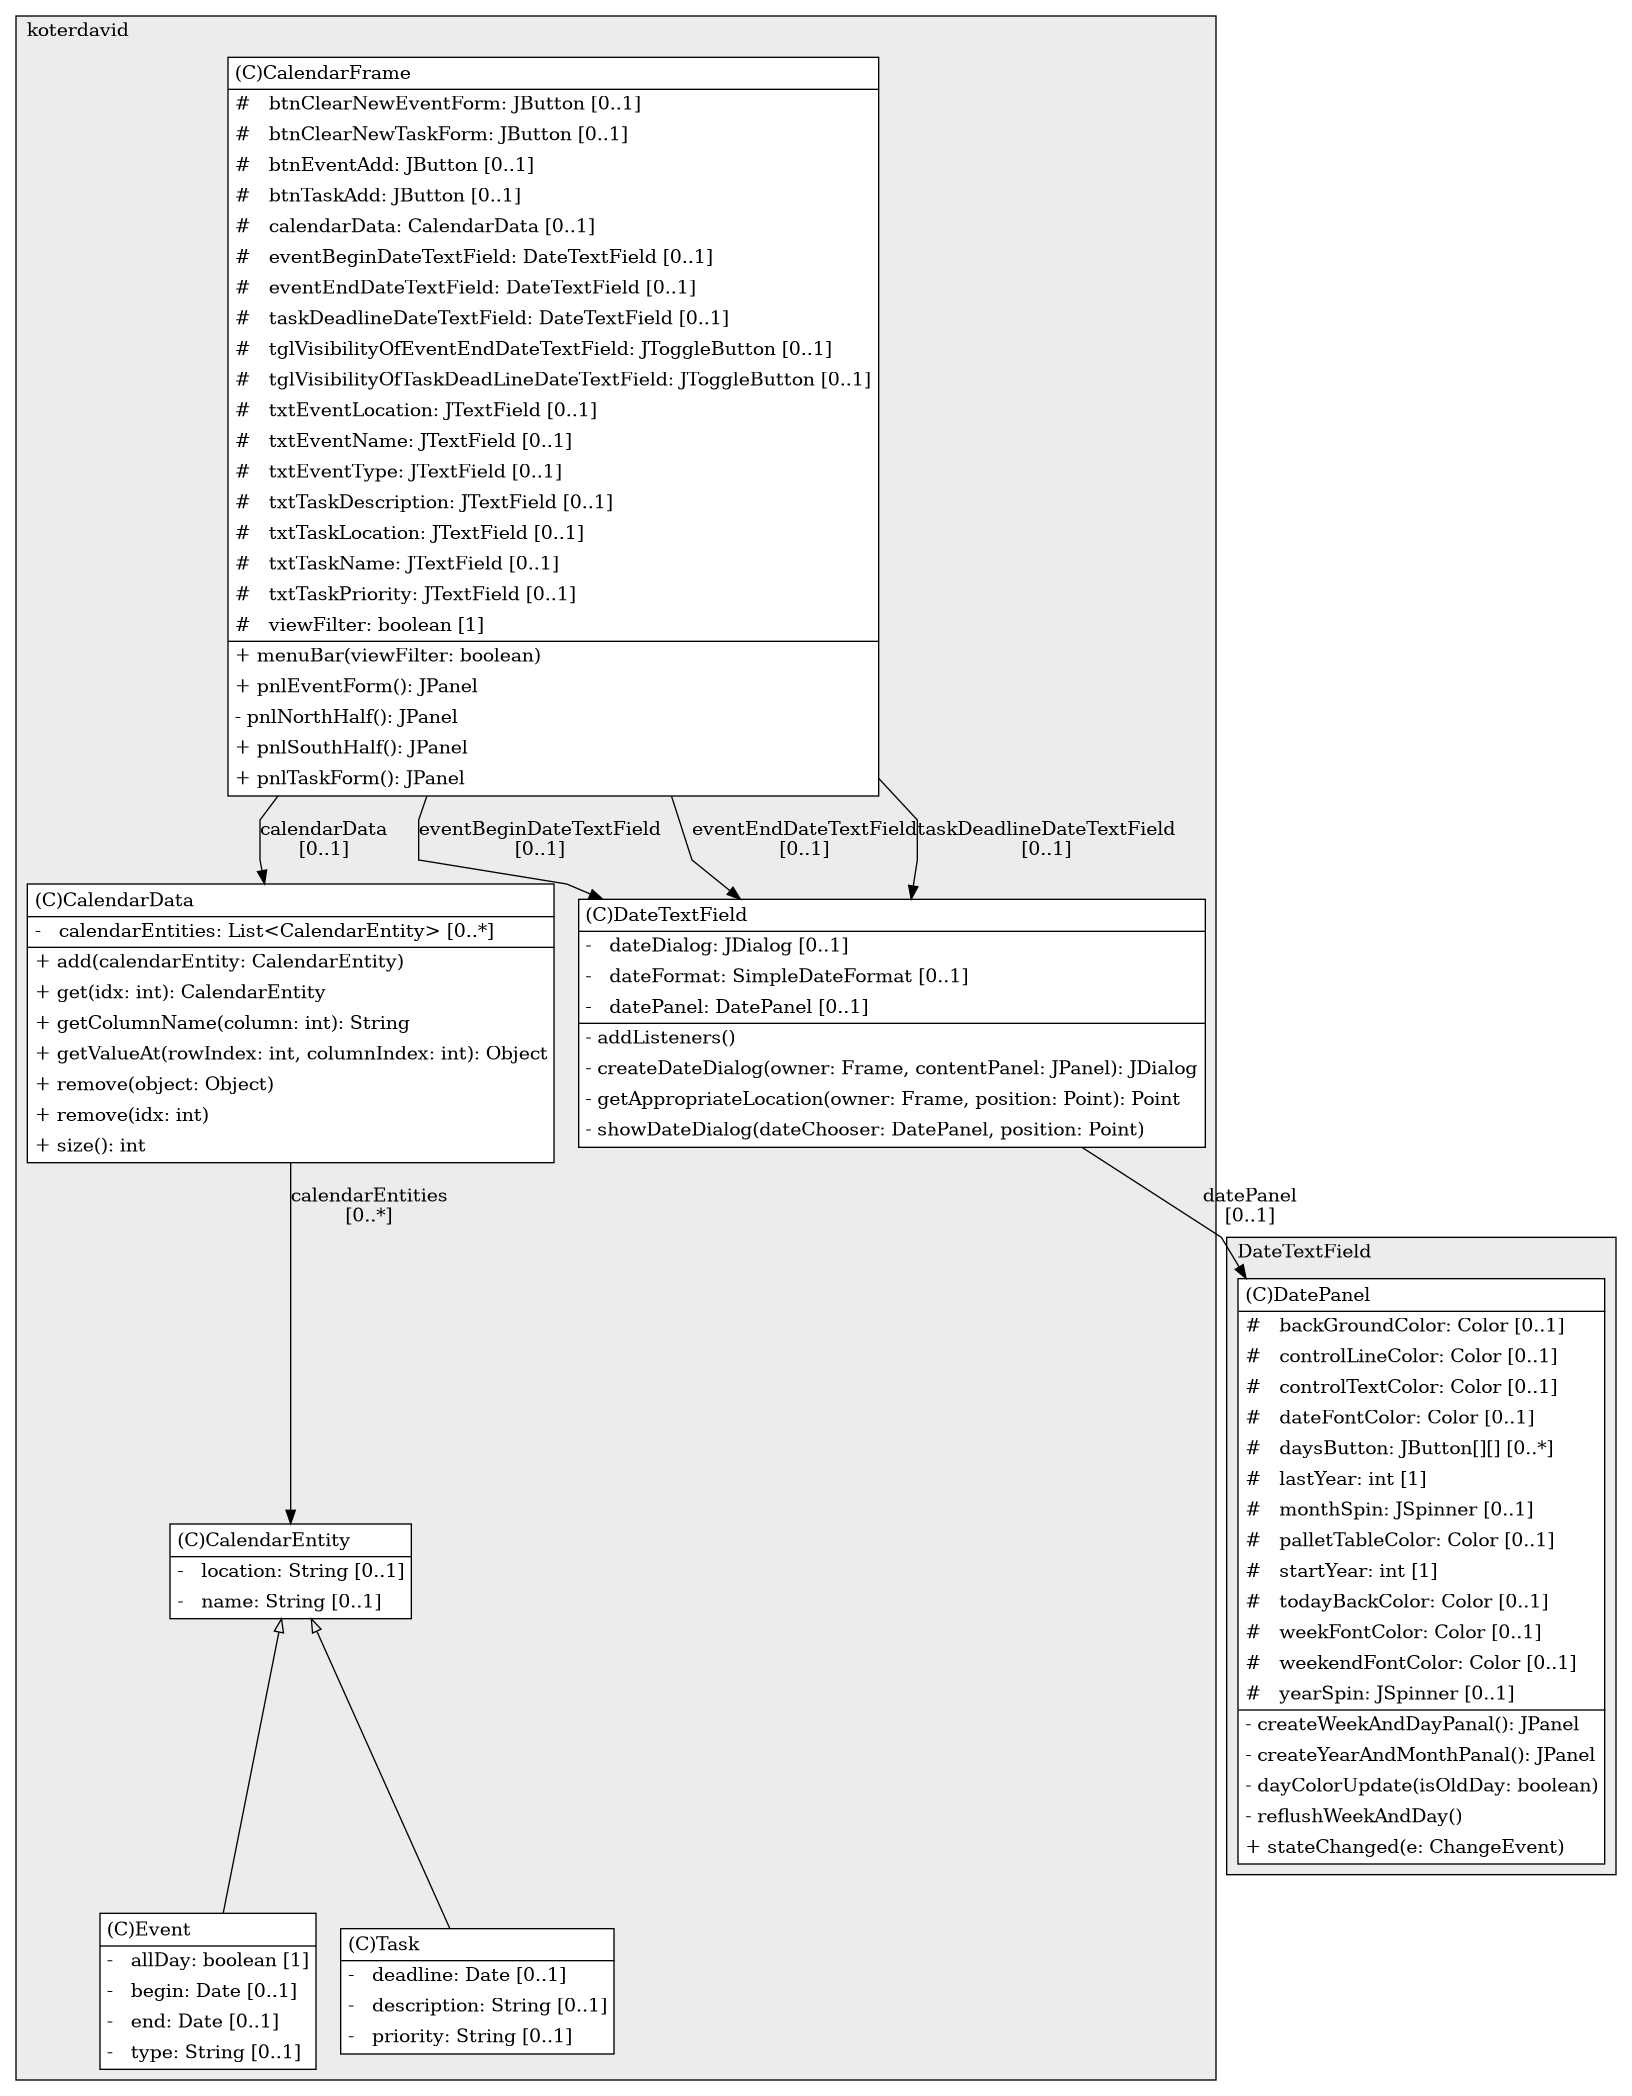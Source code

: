 @startuml

/' diagram meta data start
config=StructureConfiguration;
{
  "projectClassification": {
    "searchMode": "OpenProject", // OpenProject, AllProjects
    "includedProjects": "",
    "pathEndKeywords": "*.impl",
    "isClientPath": "",
    "isClientName": "",
    "isTestPath": "",
    "isTestName": "",
    "isMappingPath": "",
    "isMappingName": "",
    "isDataAccessPath": "",
    "isDataAccessName": "",
    "isDataStructurePath": "",
    "isDataStructureName": "",
    "isInterfaceStructuresPath": "",
    "isInterfaceStructuresName": "",
    "isEntryPointPath": "",
    "isEntryPointName": "",
    "treatFinalFieldsAsMandatory": false
  },
  "graphRestriction": {
    "classPackageExcludeFilter": "",
    "classPackageIncludeFilter": "",
    "classNameExcludeFilter": "",
    "classNameIncludeFilter": "",
    "methodNameExcludeFilter": "",
    "methodNameIncludeFilter": "",
    "removeByInheritance": "", // inheritance/annotation based filtering is done in a second step
    "removeByAnnotation": "",
    "removeByClassPackage": "", // cleanup the graph after inheritance/annotation based filtering is done
    "removeByClassName": "",
    "cutMappings": false,
    "cutEnum": true,
    "cutTests": true,
    "cutClient": true,
    "cutDataAccess": false,
    "cutInterfaceStructures": false,
    "cutDataStructures": false,
    "cutGetterAndSetter": true,
    "cutConstructors": true
  },
  "graphTraversal": {
    "forwardDepth": 6,
    "backwardDepth": 6,
    "classPackageExcludeFilter": "",
    "classPackageIncludeFilter": "",
    "classNameExcludeFilter": "",
    "classNameIncludeFilter": "",
    "methodNameExcludeFilter": "",
    "methodNameIncludeFilter": "",
    "hideMappings": false,
    "hideDataStructures": false,
    "hidePrivateMethods": true,
    "hideInterfaceCalls": true, // indirection: implementation -> interface (is hidden) -> implementation
    "onlyShowApplicationEntryPoints": false, // root node is included
    "useMethodCallsForStructureDiagram": "ForwardOnly" // ForwardOnly, BothDirections, No
  },
  "details": {
    "aggregation": "GroupByClass", // ByClass, GroupByClass, None
    "showClassGenericTypes": true,
    "showMethods": true,
    "showMethodParameterNames": true,
    "showMethodParameterTypes": true,
    "showMethodReturnType": true,
    "showPackageLevels": 2,
    "showDetailedClassStructure": true
  },
  "rootClass": "koterdavid.CalendarFrame",
  "extensionCallbackMethod": "" // qualified.class.name#methodName - signature: public static String method(String)
}
diagram meta data end '/



digraph g {
    rankdir="TB"
    splines=polyline
    

'nodes 
subgraph cluster_1441579935 { 
   	label=DateTextField
	labeljust=l
	fillcolor="#ececec"
	style=filled
   
   DatePanel496811592[
	label=<<TABLE BORDER="1" CELLBORDER="0" CELLPADDING="4" CELLSPACING="0">
<TR><TD ALIGN="LEFT" >(C)DatePanel</TD></TR>
<HR/>
<TR><TD ALIGN="LEFT" >#   backGroundColor: Color [0..1]</TD></TR>
<TR><TD ALIGN="LEFT" >#   controlLineColor: Color [0..1]</TD></TR>
<TR><TD ALIGN="LEFT" >#   controlTextColor: Color [0..1]</TD></TR>
<TR><TD ALIGN="LEFT" >#   dateFontColor: Color [0..1]</TD></TR>
<TR><TD ALIGN="LEFT" >#   daysButton: JButton[][] [0..*]</TD></TR>
<TR><TD ALIGN="LEFT" >#   lastYear: int [1]</TD></TR>
<TR><TD ALIGN="LEFT" >#   monthSpin: JSpinner [0..1]</TD></TR>
<TR><TD ALIGN="LEFT" >#   palletTableColor: Color [0..1]</TD></TR>
<TR><TD ALIGN="LEFT" >#   startYear: int [1]</TD></TR>
<TR><TD ALIGN="LEFT" >#   todayBackColor: Color [0..1]</TD></TR>
<TR><TD ALIGN="LEFT" >#   weekFontColor: Color [0..1]</TD></TR>
<TR><TD ALIGN="LEFT" >#   weekendFontColor: Color [0..1]</TD></TR>
<TR><TD ALIGN="LEFT" >#   yearSpin: JSpinner [0..1]</TD></TR>
<HR/>
<TR><TD ALIGN="LEFT" >- createWeekAndDayPanal(): JPanel</TD></TR>
<TR><TD ALIGN="LEFT" >- createYearAndMonthPanal(): JPanel</TD></TR>
<TR><TD ALIGN="LEFT" >- dayColorUpdate(isOldDay: boolean)</TD></TR>
<TR><TD ALIGN="LEFT" >- reflushWeekAndDay()</TD></TR>
<TR><TD ALIGN="LEFT" >+ stateChanged(e: ChangeEvent)</TD></TR>
</TABLE>>
	style=filled
	margin=0
	shape=plaintext
	fillcolor="#FFFFFF"
];
} 

subgraph cluster_494117975 { 
   	label=koterdavid
	labeljust=l
	fillcolor="#ececec"
	style=filled
   
   CalendarData494117975[
	label=<<TABLE BORDER="1" CELLBORDER="0" CELLPADDING="4" CELLSPACING="0">
<TR><TD ALIGN="LEFT" >(C)CalendarData</TD></TR>
<HR/>
<TR><TD ALIGN="LEFT" >-   calendarEntities: List&lt;CalendarEntity&gt; [0..*]</TD></TR>
<HR/>
<TR><TD ALIGN="LEFT" >+ add(calendarEntity: CalendarEntity)</TD></TR>
<TR><TD ALIGN="LEFT" >+ get(idx: int): CalendarEntity</TD></TR>
<TR><TD ALIGN="LEFT" >+ getColumnName(column: int): String</TD></TR>
<TR><TD ALIGN="LEFT" >+ getValueAt(rowIndex: int, columnIndex: int): Object</TD></TR>
<TR><TD ALIGN="LEFT" >+ remove(object: Object)</TD></TR>
<TR><TD ALIGN="LEFT" >+ remove(idx: int)</TD></TR>
<TR><TD ALIGN="LEFT" >+ size(): int</TD></TR>
</TABLE>>
	style=filled
	margin=0
	shape=plaintext
	fillcolor="#FFFFFF"
];

CalendarEntity494117975[
	label=<<TABLE BORDER="1" CELLBORDER="0" CELLPADDING="4" CELLSPACING="0">
<TR><TD ALIGN="LEFT" >(C)CalendarEntity</TD></TR>
<HR/>
<TR><TD ALIGN="LEFT" >-   location: String [0..1]</TD></TR>
<TR><TD ALIGN="LEFT" >-   name: String [0..1]</TD></TR>
</TABLE>>
	style=filled
	margin=0
	shape=plaintext
	fillcolor="#FFFFFF"
];

CalendarFrame494117975[
	label=<<TABLE BORDER="1" CELLBORDER="0" CELLPADDING="4" CELLSPACING="0">
<TR><TD ALIGN="LEFT" >(C)CalendarFrame</TD></TR>
<HR/>
<TR><TD ALIGN="LEFT" >#   btnClearNewEventForm: JButton [0..1]</TD></TR>
<TR><TD ALIGN="LEFT" >#   btnClearNewTaskForm: JButton [0..1]</TD></TR>
<TR><TD ALIGN="LEFT" >#   btnEventAdd: JButton [0..1]</TD></TR>
<TR><TD ALIGN="LEFT" >#   btnTaskAdd: JButton [0..1]</TD></TR>
<TR><TD ALIGN="LEFT" >#   calendarData: CalendarData [0..1]</TD></TR>
<TR><TD ALIGN="LEFT" >#   eventBeginDateTextField: DateTextField [0..1]</TD></TR>
<TR><TD ALIGN="LEFT" >#   eventEndDateTextField: DateTextField [0..1]</TD></TR>
<TR><TD ALIGN="LEFT" >#   taskDeadlineDateTextField: DateTextField [0..1]</TD></TR>
<TR><TD ALIGN="LEFT" >#   tglVisibilityOfEventEndDateTextField: JToggleButton [0..1]</TD></TR>
<TR><TD ALIGN="LEFT" >#   tglVisibilityOfTaskDeadLineDateTextField: JToggleButton [0..1]</TD></TR>
<TR><TD ALIGN="LEFT" >#   txtEventLocation: JTextField [0..1]</TD></TR>
<TR><TD ALIGN="LEFT" >#   txtEventName: JTextField [0..1]</TD></TR>
<TR><TD ALIGN="LEFT" >#   txtEventType: JTextField [0..1]</TD></TR>
<TR><TD ALIGN="LEFT" >#   txtTaskDescription: JTextField [0..1]</TD></TR>
<TR><TD ALIGN="LEFT" >#   txtTaskLocation: JTextField [0..1]</TD></TR>
<TR><TD ALIGN="LEFT" >#   txtTaskName: JTextField [0..1]</TD></TR>
<TR><TD ALIGN="LEFT" >#   txtTaskPriority: JTextField [0..1]</TD></TR>
<TR><TD ALIGN="LEFT" >#   viewFilter: boolean [1]</TD></TR>
<HR/>
<TR><TD ALIGN="LEFT" >+ menuBar(viewFilter: boolean)</TD></TR>
<TR><TD ALIGN="LEFT" >+ pnlEventForm(): JPanel</TD></TR>
<TR><TD ALIGN="LEFT" >- pnlNorthHalf(): JPanel</TD></TR>
<TR><TD ALIGN="LEFT" >+ pnlSouthHalf(): JPanel</TD></TR>
<TR><TD ALIGN="LEFT" >+ pnlTaskForm(): JPanel</TD></TR>
</TABLE>>
	style=filled
	margin=0
	shape=plaintext
	fillcolor="#FFFFFF"
];

DateTextField494117975[
	label=<<TABLE BORDER="1" CELLBORDER="0" CELLPADDING="4" CELLSPACING="0">
<TR><TD ALIGN="LEFT" >(C)DateTextField</TD></TR>
<HR/>
<TR><TD ALIGN="LEFT" >-   dateDialog: JDialog [0..1]</TD></TR>
<TR><TD ALIGN="LEFT" >-   dateFormat: SimpleDateFormat [0..1]</TD></TR>
<TR><TD ALIGN="LEFT" >-   datePanel: DatePanel [0..1]</TD></TR>
<HR/>
<TR><TD ALIGN="LEFT" >- addListeners()</TD></TR>
<TR><TD ALIGN="LEFT" >- createDateDialog(owner: Frame, contentPanel: JPanel): JDialog</TD></TR>
<TR><TD ALIGN="LEFT" >- getAppropriateLocation(owner: Frame, position: Point): Point</TD></TR>
<TR><TD ALIGN="LEFT" >- showDateDialog(dateChooser: DatePanel, position: Point)</TD></TR>
</TABLE>>
	style=filled
	margin=0
	shape=plaintext
	fillcolor="#FFFFFF"
];

Event494117975[
	label=<<TABLE BORDER="1" CELLBORDER="0" CELLPADDING="4" CELLSPACING="0">
<TR><TD ALIGN="LEFT" >(C)Event</TD></TR>
<HR/>
<TR><TD ALIGN="LEFT" >-   allDay: boolean [1]</TD></TR>
<TR><TD ALIGN="LEFT" >-   begin: Date [0..1]</TD></TR>
<TR><TD ALIGN="LEFT" >-   end: Date [0..1]</TD></TR>
<TR><TD ALIGN="LEFT" >-   type: String [0..1]</TD></TR>
</TABLE>>
	style=filled
	margin=0
	shape=plaintext
	fillcolor="#FFFFFF"
];

Task494117975[
	label=<<TABLE BORDER="1" CELLBORDER="0" CELLPADDING="4" CELLSPACING="0">
<TR><TD ALIGN="LEFT" >(C)Task</TD></TR>
<HR/>
<TR><TD ALIGN="LEFT" >-   deadline: Date [0..1]</TD></TR>
<TR><TD ALIGN="LEFT" >-   description: String [0..1]</TD></TR>
<TR><TD ALIGN="LEFT" >-   priority: String [0..1]</TD></TR>
</TABLE>>
	style=filled
	margin=0
	shape=plaintext
	fillcolor="#FFFFFF"
];
} 

'edges    
CalendarData494117975 -> CalendarEntity494117975[label="calendarEntities
[0..*]"];
CalendarEntity494117975 -> Event494117975[arrowhead=none, arrowtail=empty, dir=both];
CalendarEntity494117975 -> Task494117975[arrowhead=none, arrowtail=empty, dir=both];
CalendarFrame494117975 -> CalendarData494117975[label="calendarData
[0..1]"];
CalendarFrame494117975 -> DateTextField494117975[label="eventBeginDateTextField
[0..1]"];
CalendarFrame494117975 -> DateTextField494117975[label="eventEndDateTextField
[0..1]"];
CalendarFrame494117975 -> DateTextField494117975[label="taskDeadlineDateTextField
[0..1]"];
DateTextField494117975 -> DatePanel496811592[label="datePanel
[0..1]"];
    
}
@enduml